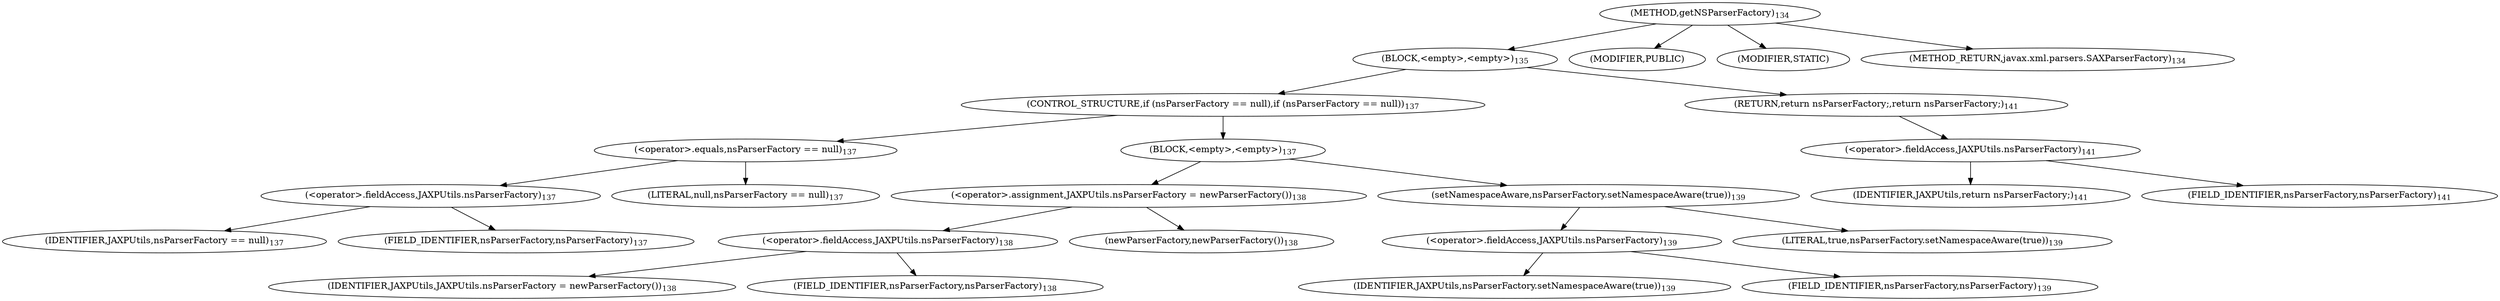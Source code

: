 digraph "getNSParserFactory" {  
"50" [label = <(METHOD,getNSParserFactory)<SUB>134</SUB>> ]
"51" [label = <(BLOCK,&lt;empty&gt;,&lt;empty&gt;)<SUB>135</SUB>> ]
"52" [label = <(CONTROL_STRUCTURE,if (nsParserFactory == null),if (nsParserFactory == null))<SUB>137</SUB>> ]
"53" [label = <(&lt;operator&gt;.equals,nsParserFactory == null)<SUB>137</SUB>> ]
"54" [label = <(&lt;operator&gt;.fieldAccess,JAXPUtils.nsParserFactory)<SUB>137</SUB>> ]
"55" [label = <(IDENTIFIER,JAXPUtils,nsParserFactory == null)<SUB>137</SUB>> ]
"56" [label = <(FIELD_IDENTIFIER,nsParserFactory,nsParserFactory)<SUB>137</SUB>> ]
"57" [label = <(LITERAL,null,nsParserFactory == null)<SUB>137</SUB>> ]
"58" [label = <(BLOCK,&lt;empty&gt;,&lt;empty&gt;)<SUB>137</SUB>> ]
"59" [label = <(&lt;operator&gt;.assignment,JAXPUtils.nsParserFactory = newParserFactory())<SUB>138</SUB>> ]
"60" [label = <(&lt;operator&gt;.fieldAccess,JAXPUtils.nsParserFactory)<SUB>138</SUB>> ]
"61" [label = <(IDENTIFIER,JAXPUtils,JAXPUtils.nsParserFactory = newParserFactory())<SUB>138</SUB>> ]
"62" [label = <(FIELD_IDENTIFIER,nsParserFactory,nsParserFactory)<SUB>138</SUB>> ]
"63" [label = <(newParserFactory,newParserFactory())<SUB>138</SUB>> ]
"64" [label = <(setNamespaceAware,nsParserFactory.setNamespaceAware(true))<SUB>139</SUB>> ]
"65" [label = <(&lt;operator&gt;.fieldAccess,JAXPUtils.nsParserFactory)<SUB>139</SUB>> ]
"66" [label = <(IDENTIFIER,JAXPUtils,nsParserFactory.setNamespaceAware(true))<SUB>139</SUB>> ]
"67" [label = <(FIELD_IDENTIFIER,nsParserFactory,nsParserFactory)<SUB>139</SUB>> ]
"68" [label = <(LITERAL,true,nsParserFactory.setNamespaceAware(true))<SUB>139</SUB>> ]
"69" [label = <(RETURN,return nsParserFactory;,return nsParserFactory;)<SUB>141</SUB>> ]
"70" [label = <(&lt;operator&gt;.fieldAccess,JAXPUtils.nsParserFactory)<SUB>141</SUB>> ]
"71" [label = <(IDENTIFIER,JAXPUtils,return nsParserFactory;)<SUB>141</SUB>> ]
"72" [label = <(FIELD_IDENTIFIER,nsParserFactory,nsParserFactory)<SUB>141</SUB>> ]
"73" [label = <(MODIFIER,PUBLIC)> ]
"74" [label = <(MODIFIER,STATIC)> ]
"75" [label = <(METHOD_RETURN,javax.xml.parsers.SAXParserFactory)<SUB>134</SUB>> ]
  "50" -> "51" 
  "50" -> "73" 
  "50" -> "74" 
  "50" -> "75" 
  "51" -> "52" 
  "51" -> "69" 
  "52" -> "53" 
  "52" -> "58" 
  "53" -> "54" 
  "53" -> "57" 
  "54" -> "55" 
  "54" -> "56" 
  "58" -> "59" 
  "58" -> "64" 
  "59" -> "60" 
  "59" -> "63" 
  "60" -> "61" 
  "60" -> "62" 
  "64" -> "65" 
  "64" -> "68" 
  "65" -> "66" 
  "65" -> "67" 
  "69" -> "70" 
  "70" -> "71" 
  "70" -> "72" 
}
